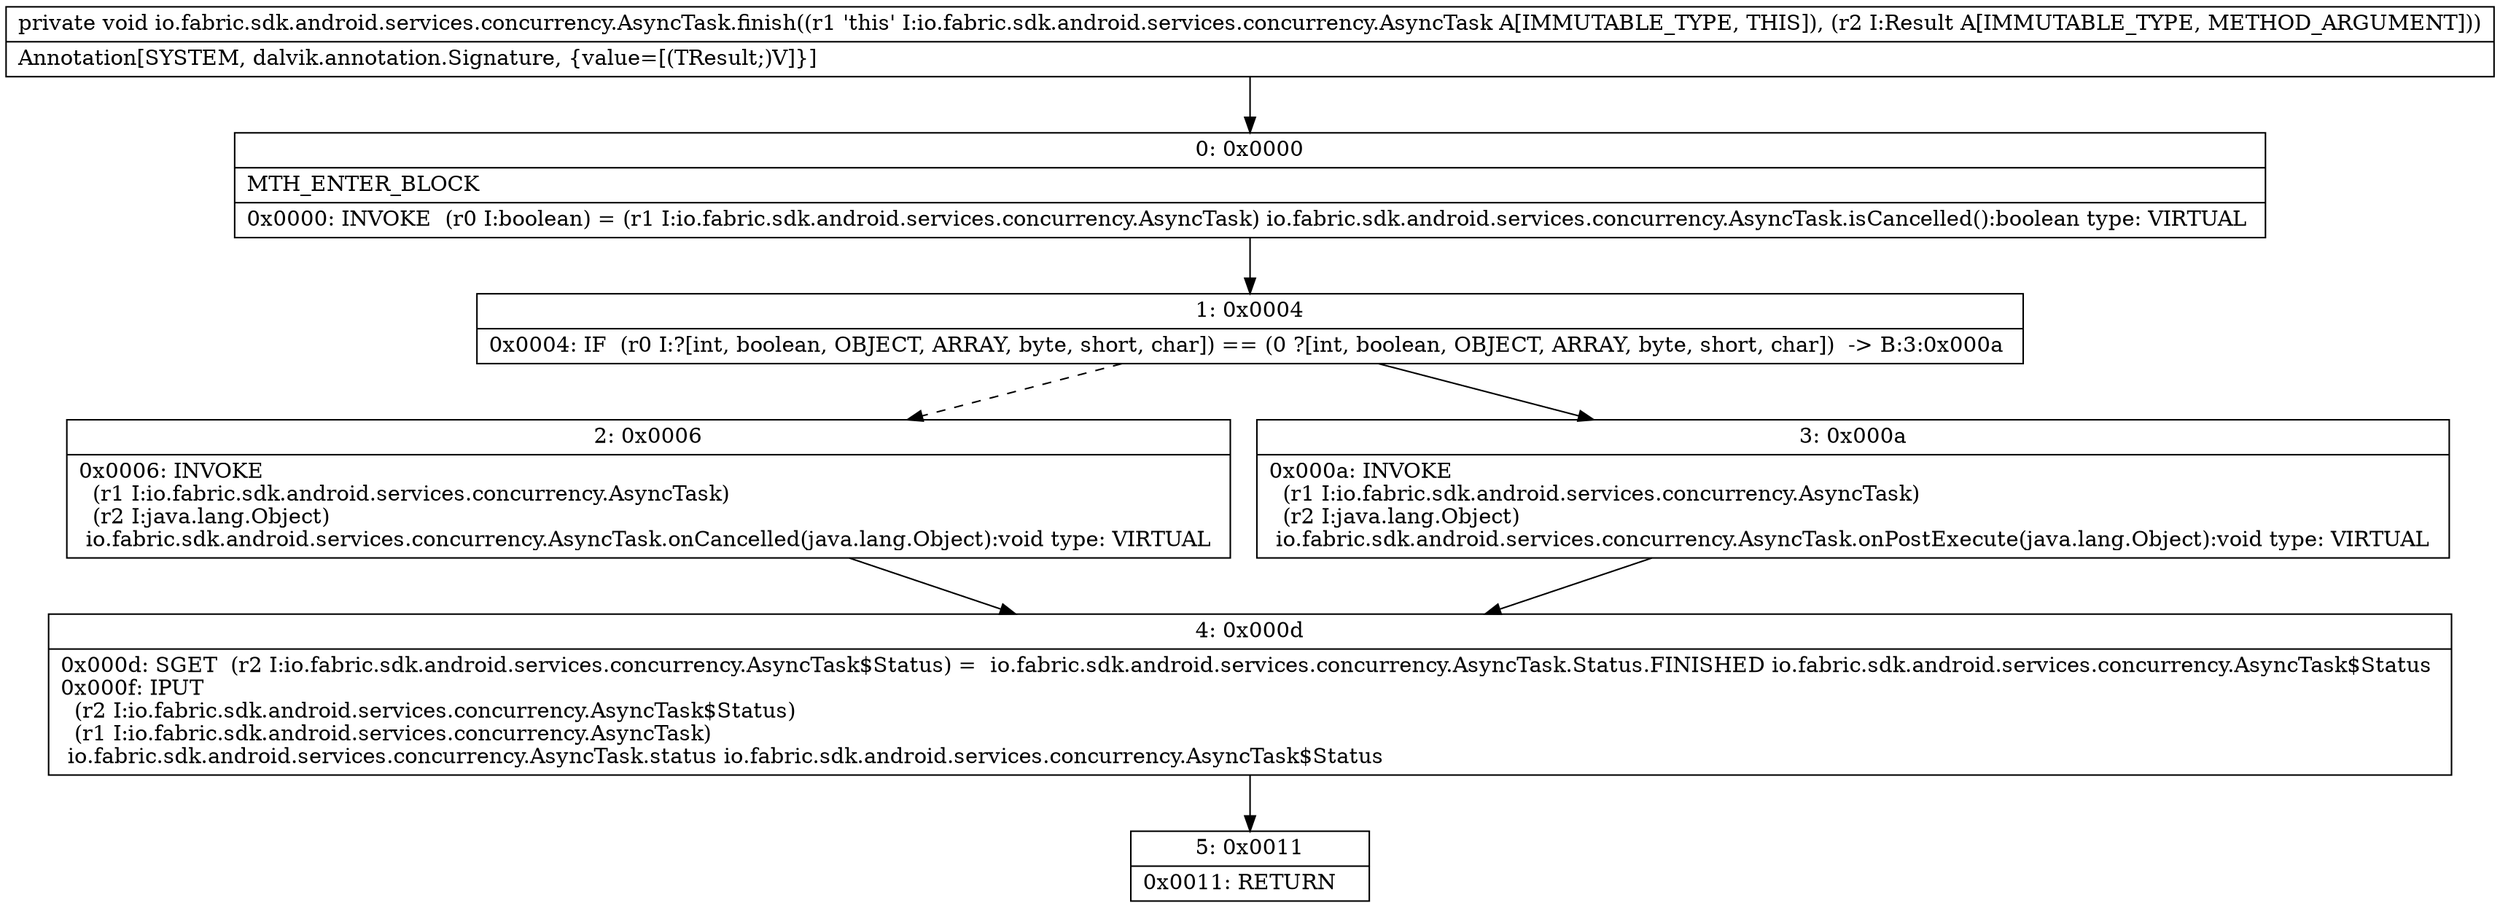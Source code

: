 digraph "CFG forio.fabric.sdk.android.services.concurrency.AsyncTask.finish(Ljava\/lang\/Object;)V" {
Node_0 [shape=record,label="{0\:\ 0x0000|MTH_ENTER_BLOCK\l|0x0000: INVOKE  (r0 I:boolean) = (r1 I:io.fabric.sdk.android.services.concurrency.AsyncTask) io.fabric.sdk.android.services.concurrency.AsyncTask.isCancelled():boolean type: VIRTUAL \l}"];
Node_1 [shape=record,label="{1\:\ 0x0004|0x0004: IF  (r0 I:?[int, boolean, OBJECT, ARRAY, byte, short, char]) == (0 ?[int, boolean, OBJECT, ARRAY, byte, short, char])  \-\> B:3:0x000a \l}"];
Node_2 [shape=record,label="{2\:\ 0x0006|0x0006: INVOKE  \l  (r1 I:io.fabric.sdk.android.services.concurrency.AsyncTask)\l  (r2 I:java.lang.Object)\l io.fabric.sdk.android.services.concurrency.AsyncTask.onCancelled(java.lang.Object):void type: VIRTUAL \l}"];
Node_3 [shape=record,label="{3\:\ 0x000a|0x000a: INVOKE  \l  (r1 I:io.fabric.sdk.android.services.concurrency.AsyncTask)\l  (r2 I:java.lang.Object)\l io.fabric.sdk.android.services.concurrency.AsyncTask.onPostExecute(java.lang.Object):void type: VIRTUAL \l}"];
Node_4 [shape=record,label="{4\:\ 0x000d|0x000d: SGET  (r2 I:io.fabric.sdk.android.services.concurrency.AsyncTask$Status) =  io.fabric.sdk.android.services.concurrency.AsyncTask.Status.FINISHED io.fabric.sdk.android.services.concurrency.AsyncTask$Status \l0x000f: IPUT  \l  (r2 I:io.fabric.sdk.android.services.concurrency.AsyncTask$Status)\l  (r1 I:io.fabric.sdk.android.services.concurrency.AsyncTask)\l io.fabric.sdk.android.services.concurrency.AsyncTask.status io.fabric.sdk.android.services.concurrency.AsyncTask$Status \l}"];
Node_5 [shape=record,label="{5\:\ 0x0011|0x0011: RETURN   \l}"];
MethodNode[shape=record,label="{private void io.fabric.sdk.android.services.concurrency.AsyncTask.finish((r1 'this' I:io.fabric.sdk.android.services.concurrency.AsyncTask A[IMMUTABLE_TYPE, THIS]), (r2 I:Result A[IMMUTABLE_TYPE, METHOD_ARGUMENT]))  | Annotation[SYSTEM, dalvik.annotation.Signature, \{value=[(TResult;)V]\}]\l}"];
MethodNode -> Node_0;
Node_0 -> Node_1;
Node_1 -> Node_2[style=dashed];
Node_1 -> Node_3;
Node_2 -> Node_4;
Node_3 -> Node_4;
Node_4 -> Node_5;
}

